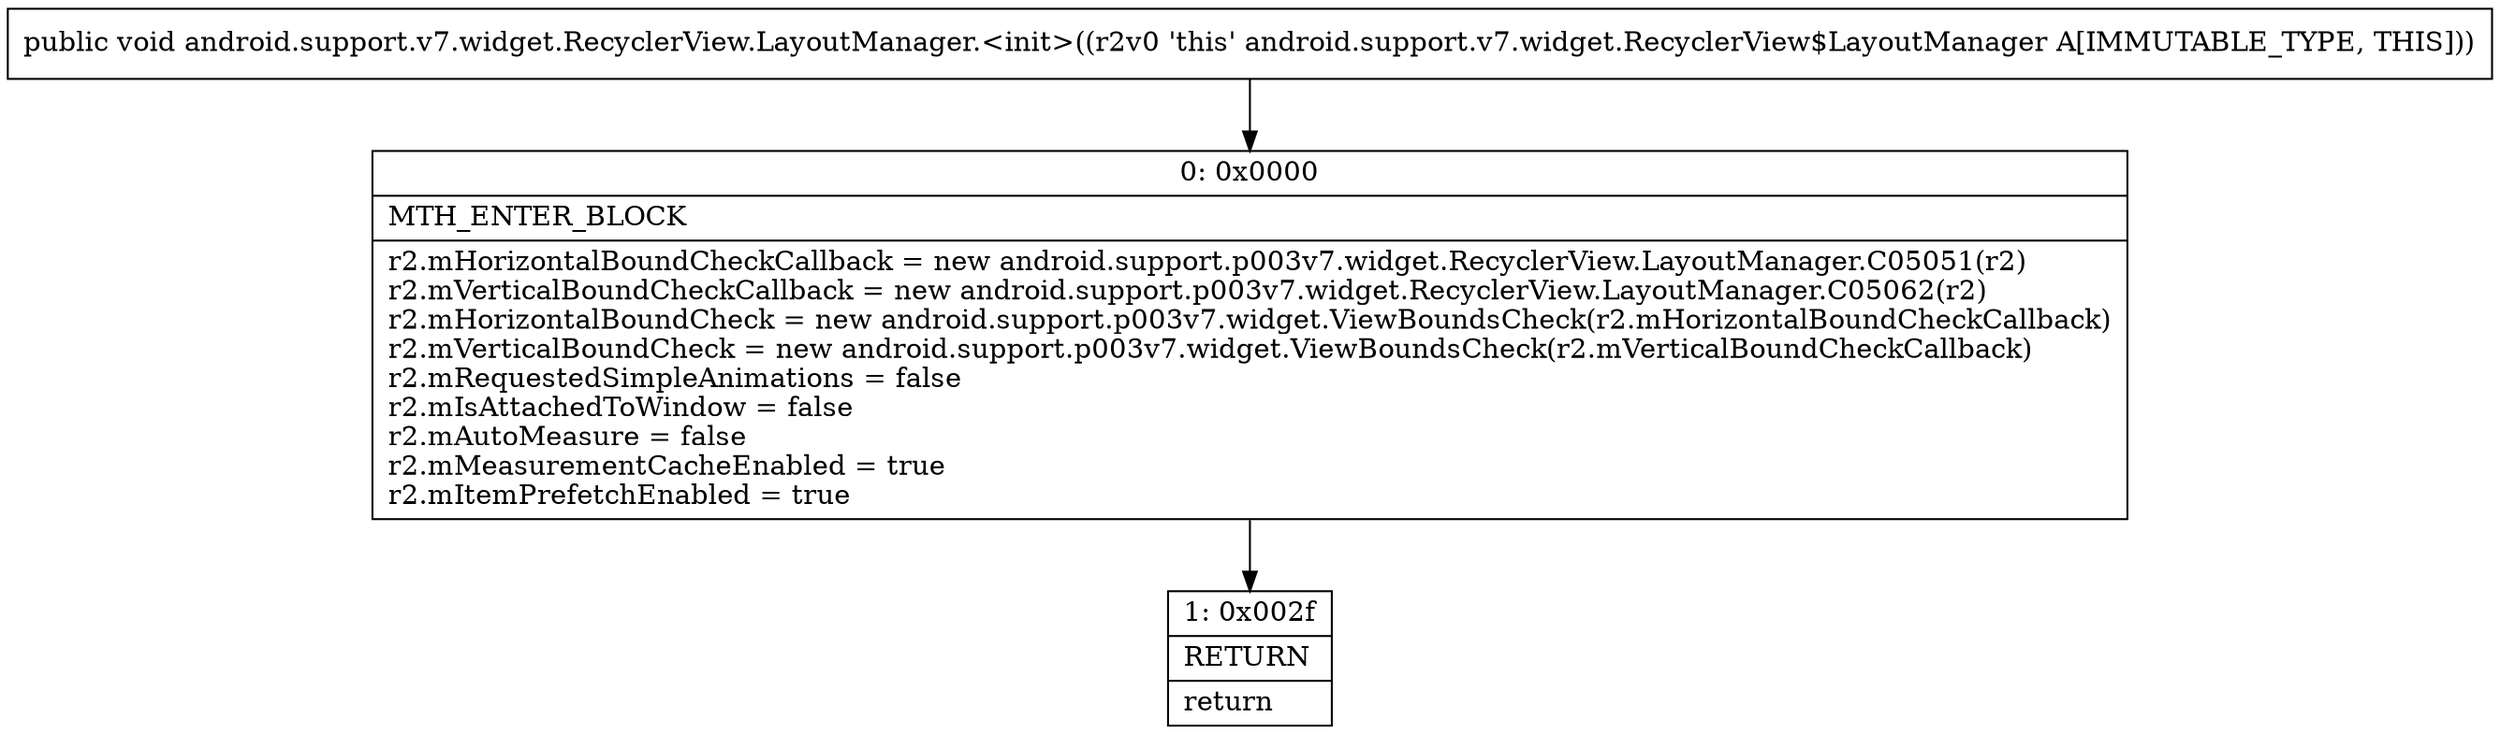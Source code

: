 digraph "CFG forandroid.support.v7.widget.RecyclerView.LayoutManager.\<init\>()V" {
Node_0 [shape=record,label="{0\:\ 0x0000|MTH_ENTER_BLOCK\l|r2.mHorizontalBoundCheckCallback = new android.support.p003v7.widget.RecyclerView.LayoutManager.C05051(r2)\lr2.mVerticalBoundCheckCallback = new android.support.p003v7.widget.RecyclerView.LayoutManager.C05062(r2)\lr2.mHorizontalBoundCheck = new android.support.p003v7.widget.ViewBoundsCheck(r2.mHorizontalBoundCheckCallback)\lr2.mVerticalBoundCheck = new android.support.p003v7.widget.ViewBoundsCheck(r2.mVerticalBoundCheckCallback)\lr2.mRequestedSimpleAnimations = false\lr2.mIsAttachedToWindow = false\lr2.mAutoMeasure = false\lr2.mMeasurementCacheEnabled = true\lr2.mItemPrefetchEnabled = true\l}"];
Node_1 [shape=record,label="{1\:\ 0x002f|RETURN\l|return\l}"];
MethodNode[shape=record,label="{public void android.support.v7.widget.RecyclerView.LayoutManager.\<init\>((r2v0 'this' android.support.v7.widget.RecyclerView$LayoutManager A[IMMUTABLE_TYPE, THIS])) }"];
MethodNode -> Node_0;
Node_0 -> Node_1;
}

